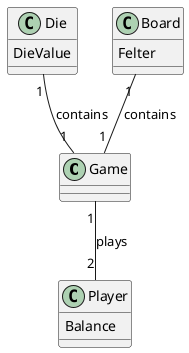 @startuml
class Game
class Player{
Balance
}
class Die{
DieValue
}
class Board{
Felter
}

Game "1"--"2" Player : plays
Board "1"--"1" Game : contains
Die "1"--"1" Game : contains

@enduml